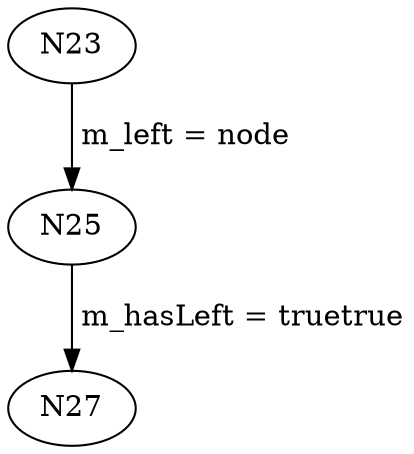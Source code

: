 digraph SetLeft {
N23 -> N25 [label=" m_left = node"];
N25 -> N27 [label=" m_hasLeft = truetrue"];
}

